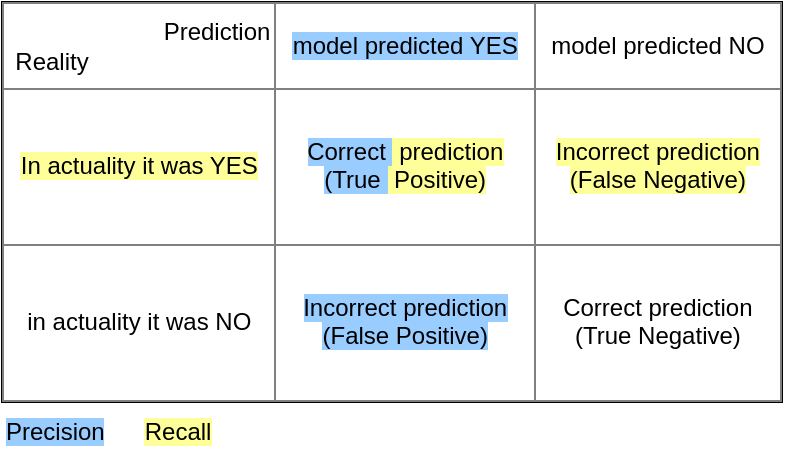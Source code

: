 <mxfile version="12.9.10" type="device"><diagram id="wfFIU5QGXceIxPqQ37bN" name="Page-1"><mxGraphModel dx="868" dy="495" grid="1" gridSize="10" guides="1" tooltips="1" connect="1" arrows="1" fold="1" page="1" pageScale="1" pageWidth="850" pageHeight="1100" math="0" shadow="0"><root><mxCell id="0"/><mxCell id="1" parent="0"/><mxCell id="6eLelue83r-DfpOHO-5e-1" value="&lt;table style=&quot;width: 100% ; height: 100% ; border-collapse: collapse&quot; width=&quot;100%&quot; border=&quot;1&quot;&gt;&lt;tbody&gt;&lt;tr&gt;&lt;td align=&quot;center&quot;&gt;&lt;br&gt;&lt;/td&gt;&lt;td align=&quot;center&quot;&gt;&lt;span style=&quot;background-color: rgb(153 , 204 , 255)&quot;&gt;model predicted YES&lt;br&gt;&lt;/span&gt;&lt;/td&gt;&lt;td align=&quot;center&quot;&gt;model predicted NO&lt;/td&gt;&lt;/tr&gt;&lt;tr&gt;&lt;td align=&quot;center&quot;&gt;&lt;span style=&quot;background-color: rgb(255 , 255 , 153)&quot;&gt;In actuality it was YES&lt;br&gt;&lt;/span&gt;&lt;/td&gt;&lt;td align=&quot;center&quot;&gt;&lt;span style=&quot;background-color: rgb(153 , 204 , 255)&quot;&gt;Correct&amp;nbsp;&lt;span style=&quot;background-color: rgb(255 , 255 , 153)&quot;&gt; prediction&lt;/span&gt;&lt;br&gt;&lt;span style=&quot;background-color: rgb(255 , 255 , 153)&quot;&gt;&lt;span style=&quot;background-color: rgb(153 , 204 , 255)&quot;&gt;(True&amp;nbsp;&lt;/span&gt; Positive)&lt;/span&gt;&lt;br&gt;&lt;/span&gt;&lt;/td&gt;&lt;td align=&quot;center&quot;&gt;&lt;span style=&quot;background-color: rgb(255 , 255 , 153)&quot;&gt;Incorrect prediction&lt;br&gt;(False Negative)&lt;br&gt;&lt;/span&gt;&lt;/td&gt;&lt;/tr&gt;&lt;tr&gt;&lt;td align=&quot;center&quot;&gt;in actuality it was NO&lt;/td&gt;&lt;td align=&quot;center&quot;&gt;&lt;span style=&quot;background-color: rgb(153 , 204 , 255)&quot;&gt;Incorrect prediction&lt;br&gt;(False Positive)&lt;/span&gt;&lt;/td&gt;&lt;td align=&quot;center&quot;&gt;Correct prediction&lt;br&gt;(True Negative)&lt;br&gt;&lt;/td&gt;&lt;/tr&gt;&lt;/tbody&gt;&lt;/table&gt;" style="text;html=1;overflow=fill;strokeColor=#000000;" vertex="1" parent="1"><mxGeometry x="290" y="80" width="390" height="200" as="geometry"/></mxCell><mxCell id="6eLelue83r-DfpOHO-5e-2" value="Reality" style="text;html=1;strokeColor=none;fillColor=none;align=center;verticalAlign=middle;whiteSpace=wrap;rounded=0;" vertex="1" parent="1"><mxGeometry x="290" y="100" width="50" height="20" as="geometry"/></mxCell><mxCell id="6eLelue83r-DfpOHO-5e-3" value="Prediction" style="text;html=1;strokeColor=none;fillColor=none;align=center;verticalAlign=middle;whiteSpace=wrap;rounded=0;" vertex="1" parent="1"><mxGeometry x="370" y="80" width="55" height="30" as="geometry"/></mxCell><mxCell id="6eLelue83r-DfpOHO-5e-4" value="&lt;div align=&quot;left&quot;&gt;&lt;span style=&quot;background-color: rgb(153 , 204 , 255)&quot;&gt;Precision&lt;/span&gt;&amp;nbsp;&amp;nbsp;&amp;nbsp;&amp;nbsp;&amp;nbsp; &lt;span style=&quot;background-color: rgb(255 , 255 , 153)&quot;&gt;Recall&lt;/span&gt;&lt;/div&gt;" style="text;html=1;strokeColor=none;fillColor=none;align=left;verticalAlign=middle;whiteSpace=wrap;rounded=0;" vertex="1" parent="1"><mxGeometry x="290" y="280" width="130" height="30" as="geometry"/></mxCell></root></mxGraphModel></diagram></mxfile>